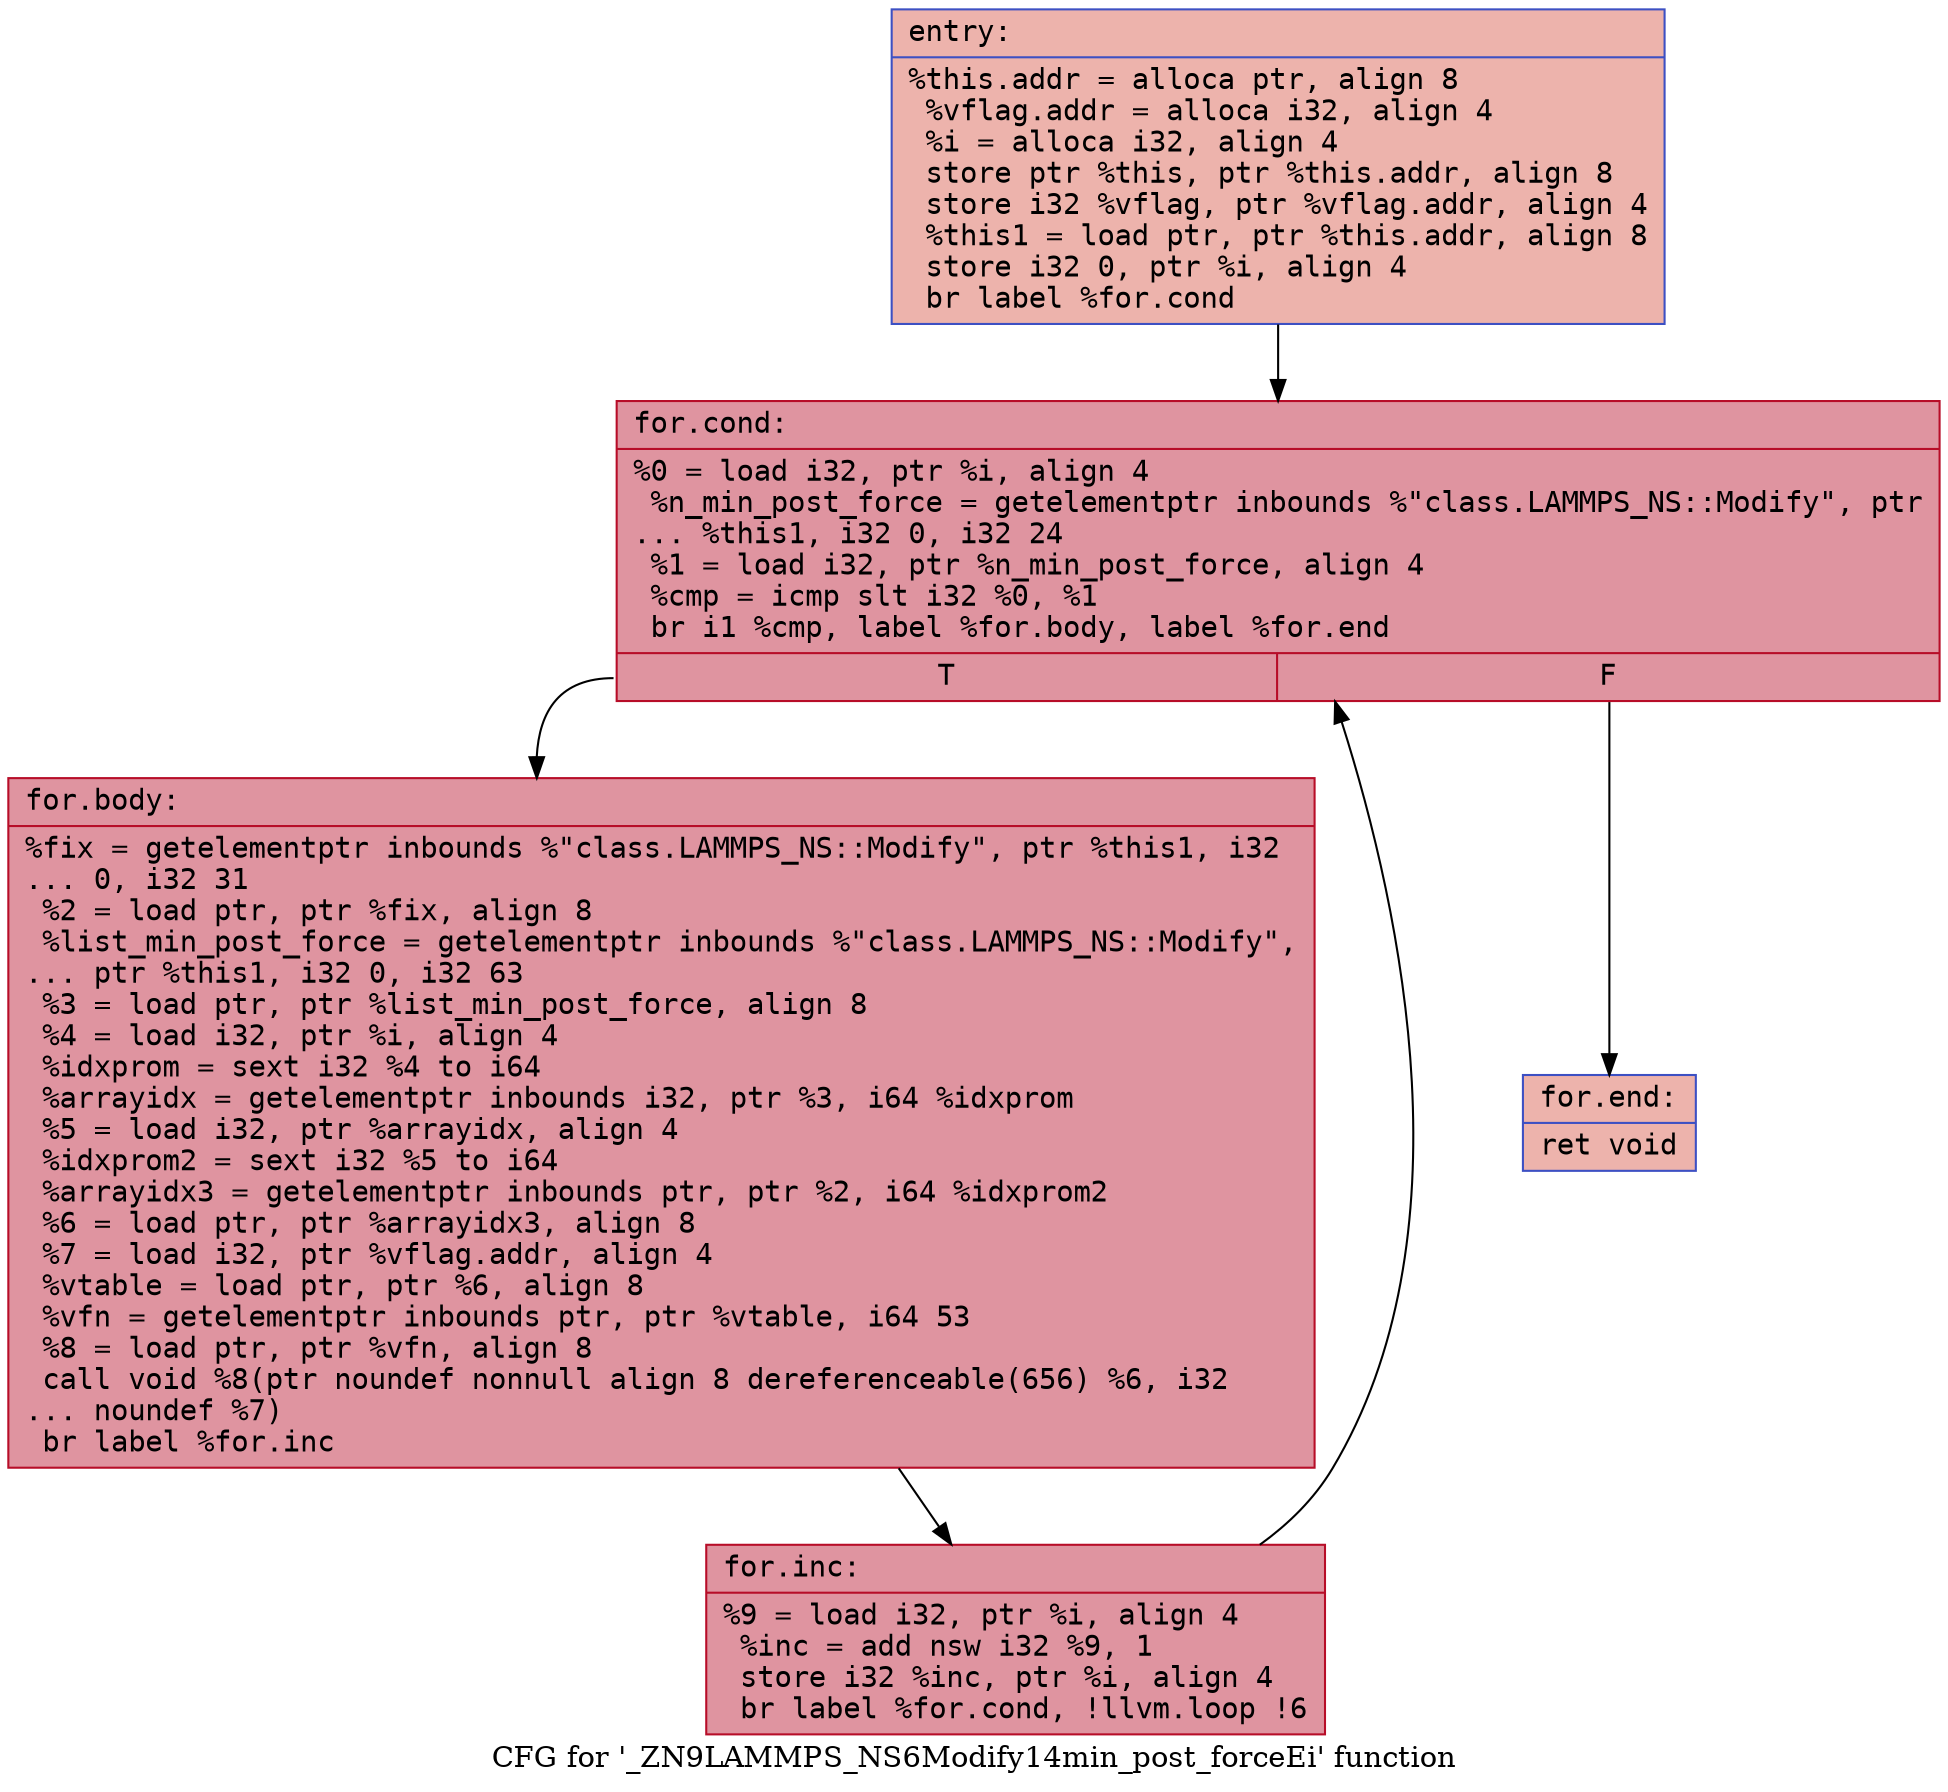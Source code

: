 digraph "CFG for '_ZN9LAMMPS_NS6Modify14min_post_forceEi' function" {
	label="CFG for '_ZN9LAMMPS_NS6Modify14min_post_forceEi' function";

	Node0x561f162f4fe0 [shape=record,color="#3d50c3ff", style=filled, fillcolor="#d6524470" fontname="Courier",label="{entry:\l|  %this.addr = alloca ptr, align 8\l  %vflag.addr = alloca i32, align 4\l  %i = alloca i32, align 4\l  store ptr %this, ptr %this.addr, align 8\l  store i32 %vflag, ptr %vflag.addr, align 4\l  %this1 = load ptr, ptr %this.addr, align 8\l  store i32 0, ptr %i, align 4\l  br label %for.cond\l}"];
	Node0x561f162f4fe0 -> Node0x561f162f53b0[tooltip="entry -> for.cond\nProbability 100.00%" ];
	Node0x561f162f53b0 [shape=record,color="#b70d28ff", style=filled, fillcolor="#b70d2870" fontname="Courier",label="{for.cond:\l|  %0 = load i32, ptr %i, align 4\l  %n_min_post_force = getelementptr inbounds %\"class.LAMMPS_NS::Modify\", ptr\l... %this1, i32 0, i32 24\l  %1 = load i32, ptr %n_min_post_force, align 4\l  %cmp = icmp slt i32 %0, %1\l  br i1 %cmp, label %for.body, label %for.end\l|{<s0>T|<s1>F}}"];
	Node0x561f162f53b0:s0 -> Node0x561f162f57d0[tooltip="for.cond -> for.body\nProbability 96.88%" ];
	Node0x561f162f53b0:s1 -> Node0x561f162f5820[tooltip="for.cond -> for.end\nProbability 3.12%" ];
	Node0x561f162f57d0 [shape=record,color="#b70d28ff", style=filled, fillcolor="#b70d2870" fontname="Courier",label="{for.body:\l|  %fix = getelementptr inbounds %\"class.LAMMPS_NS::Modify\", ptr %this1, i32\l... 0, i32 31\l  %2 = load ptr, ptr %fix, align 8\l  %list_min_post_force = getelementptr inbounds %\"class.LAMMPS_NS::Modify\",\l... ptr %this1, i32 0, i32 63\l  %3 = load ptr, ptr %list_min_post_force, align 8\l  %4 = load i32, ptr %i, align 4\l  %idxprom = sext i32 %4 to i64\l  %arrayidx = getelementptr inbounds i32, ptr %3, i64 %idxprom\l  %5 = load i32, ptr %arrayidx, align 4\l  %idxprom2 = sext i32 %5 to i64\l  %arrayidx3 = getelementptr inbounds ptr, ptr %2, i64 %idxprom2\l  %6 = load ptr, ptr %arrayidx3, align 8\l  %7 = load i32, ptr %vflag.addr, align 4\l  %vtable = load ptr, ptr %6, align 8\l  %vfn = getelementptr inbounds ptr, ptr %vtable, i64 53\l  %8 = load ptr, ptr %vfn, align 8\l  call void %8(ptr noundef nonnull align 8 dereferenceable(656) %6, i32\l... noundef %7)\l  br label %for.inc\l}"];
	Node0x561f162f57d0 -> Node0x561f162f65b0[tooltip="for.body -> for.inc\nProbability 100.00%" ];
	Node0x561f162f65b0 [shape=record,color="#b70d28ff", style=filled, fillcolor="#b70d2870" fontname="Courier",label="{for.inc:\l|  %9 = load i32, ptr %i, align 4\l  %inc = add nsw i32 %9, 1\l  store i32 %inc, ptr %i, align 4\l  br label %for.cond, !llvm.loop !6\l}"];
	Node0x561f162f65b0 -> Node0x561f162f53b0[tooltip="for.inc -> for.cond\nProbability 100.00%" ];
	Node0x561f162f5820 [shape=record,color="#3d50c3ff", style=filled, fillcolor="#d6524470" fontname="Courier",label="{for.end:\l|  ret void\l}"];
}
